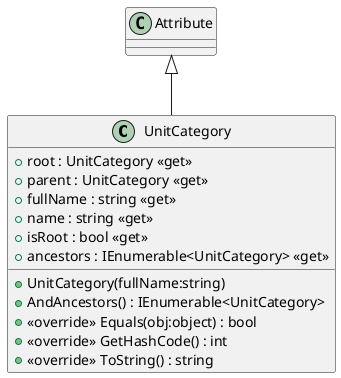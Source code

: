 @startuml
class UnitCategory {
    + UnitCategory(fullName:string)
    + root : UnitCategory <<get>>
    + parent : UnitCategory <<get>>
    + fullName : string <<get>>
    + name : string <<get>>
    + isRoot : bool <<get>>
    + ancestors : IEnumerable<UnitCategory> <<get>>
    + AndAncestors() : IEnumerable<UnitCategory>
    + <<override>> Equals(obj:object) : bool
    + <<override>> GetHashCode() : int
    + <<override>> ToString() : string
}
Attribute <|-- UnitCategory
@enduml
